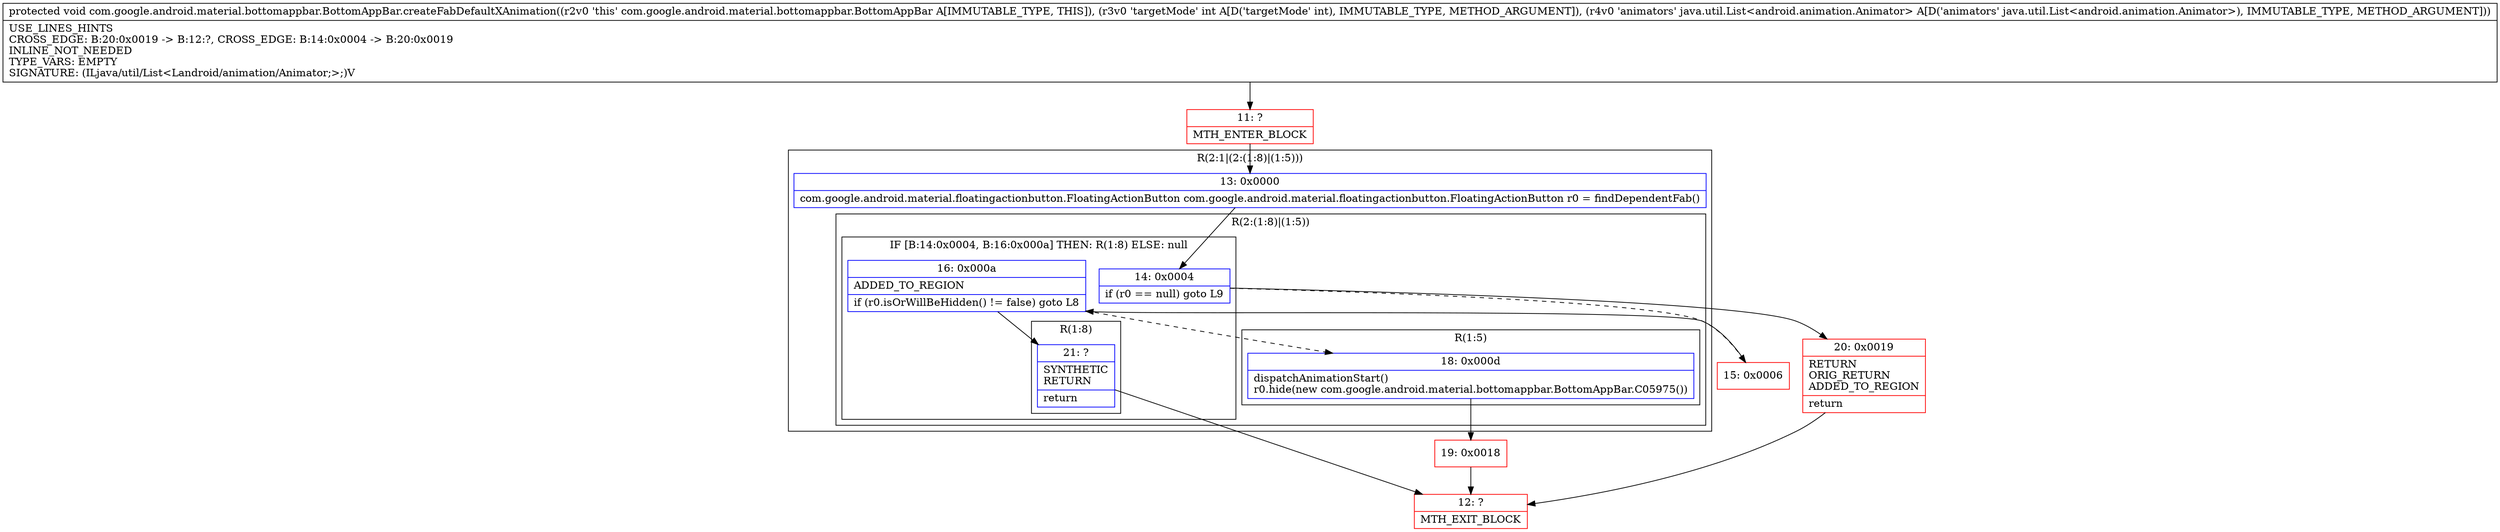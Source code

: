 digraph "CFG forcom.google.android.material.bottomappbar.BottomAppBar.createFabDefaultXAnimation(ILjava\/util\/List;)V" {
subgraph cluster_Region_913212566 {
label = "R(2:1|(2:(1:8)|(1:5)))";
node [shape=record,color=blue];
Node_13 [shape=record,label="{13\:\ 0x0000|com.google.android.material.floatingactionbutton.FloatingActionButton com.google.android.material.floatingactionbutton.FloatingActionButton r0 = findDependentFab()\l}"];
subgraph cluster_Region_1206740531 {
label = "R(2:(1:8)|(1:5))";
node [shape=record,color=blue];
subgraph cluster_IfRegion_826899655 {
label = "IF [B:14:0x0004, B:16:0x000a] THEN: R(1:8) ELSE: null";
node [shape=record,color=blue];
Node_14 [shape=record,label="{14\:\ 0x0004|if (r0 == null) goto L9\l}"];
Node_16 [shape=record,label="{16\:\ 0x000a|ADDED_TO_REGION\l|if (r0.isOrWillBeHidden() != false) goto L8\l}"];
subgraph cluster_Region_70043864 {
label = "R(1:8)";
node [shape=record,color=blue];
Node_21 [shape=record,label="{21\:\ ?|SYNTHETIC\lRETURN\l|return\l}"];
}
}
subgraph cluster_Region_1926776185 {
label = "R(1:5)";
node [shape=record,color=blue];
Node_18 [shape=record,label="{18\:\ 0x000d|dispatchAnimationStart()\lr0.hide(new com.google.android.material.bottomappbar.BottomAppBar.C05975())\l}"];
}
}
}
Node_11 [shape=record,color=red,label="{11\:\ ?|MTH_ENTER_BLOCK\l}"];
Node_15 [shape=record,color=red,label="{15\:\ 0x0006}"];
Node_19 [shape=record,color=red,label="{19\:\ 0x0018}"];
Node_12 [shape=record,color=red,label="{12\:\ ?|MTH_EXIT_BLOCK\l}"];
Node_20 [shape=record,color=red,label="{20\:\ 0x0019|RETURN\lORIG_RETURN\lADDED_TO_REGION\l|return\l}"];
MethodNode[shape=record,label="{protected void com.google.android.material.bottomappbar.BottomAppBar.createFabDefaultXAnimation((r2v0 'this' com.google.android.material.bottomappbar.BottomAppBar A[IMMUTABLE_TYPE, THIS]), (r3v0 'targetMode' int A[D('targetMode' int), IMMUTABLE_TYPE, METHOD_ARGUMENT]), (r4v0 'animators' java.util.List\<android.animation.Animator\> A[D('animators' java.util.List\<android.animation.Animator\>), IMMUTABLE_TYPE, METHOD_ARGUMENT]))  | USE_LINES_HINTS\lCROSS_EDGE: B:20:0x0019 \-\> B:12:?, CROSS_EDGE: B:14:0x0004 \-\> B:20:0x0019\lINLINE_NOT_NEEDED\lTYPE_VARS: EMPTY\lSIGNATURE: (ILjava\/util\/List\<Landroid\/animation\/Animator;\>;)V\l}"];
MethodNode -> Node_11;Node_13 -> Node_14;
Node_14 -> Node_15[style=dashed];
Node_14 -> Node_20;
Node_16 -> Node_18[style=dashed];
Node_16 -> Node_21;
Node_21 -> Node_12;
Node_18 -> Node_19;
Node_11 -> Node_13;
Node_15 -> Node_16;
Node_19 -> Node_12;
Node_20 -> Node_12;
}

